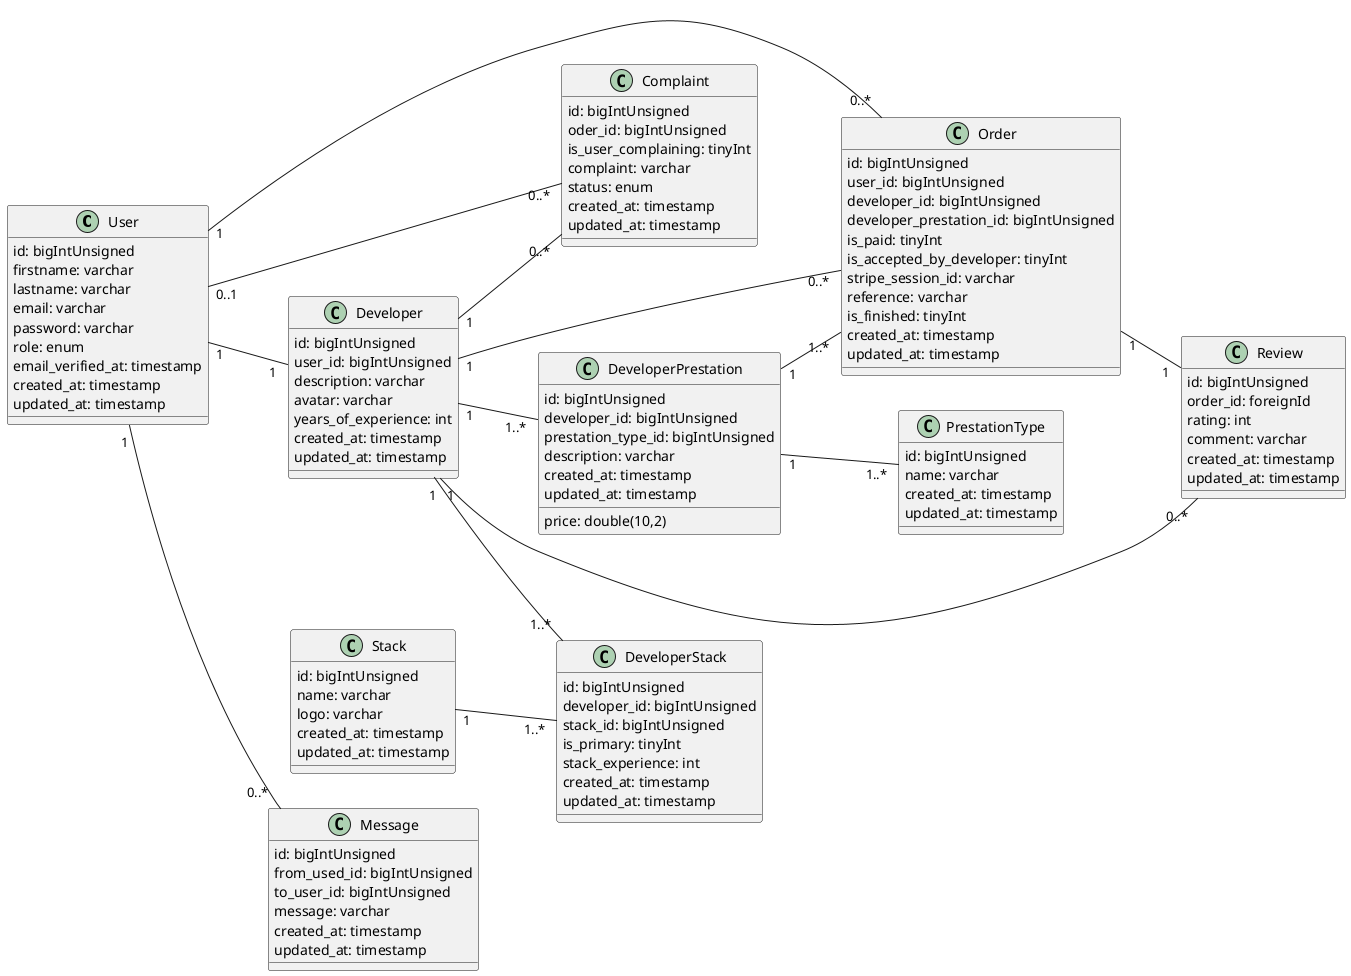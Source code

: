 @startuml Class
'change direction to not overlap with other classes
left to right direction


class User {
  id: bigIntUnsigned
  firstname: varchar
  lastname: varchar
  email: varchar
  password: varchar
  role: enum
  email_verified_at: timestamp
  created_at: timestamp
  updated_at: timestamp
}

class Developer {
  id: bigIntUnsigned
  user_id: bigIntUnsigned
  description: varchar
  avatar: varchar
  years_of_experience: int
  created_at: timestamp
  updated_at: timestamp
}

class PrestationType {
  id: bigIntUnsigned
  name: varchar
  created_at: timestamp
  updated_at: timestamp
}

class DeveloperPrestation {
  id: bigIntUnsigned
  developer_id: bigIntUnsigned
  prestation_type_id: bigIntUnsigned
  description: varchar
  price: double(10,2)
  created_at: timestamp
  updated_at: timestamp
}

class DeveloperStack {
  id: bigIntUnsigned
  developer_id: bigIntUnsigned
  stack_id: bigIntUnsigned
  is_primary: tinyInt
  stack_experience: int
  created_at: timestamp
  updated_at: timestamp
}

class Stack {
  id: bigIntUnsigned
  name: varchar
  logo: varchar
  created_at: timestamp
  updated_at: timestamp
}

class Order {
  id: bigIntUnsigned
  user_id: bigIntUnsigned
  developer_id: bigIntUnsigned
  developer_prestation_id: bigIntUnsigned
  is_paid: tinyInt
  is_accepted_by_developer: tinyInt
  stripe_session_id: varchar
  reference: varchar
  is_finished: tinyInt
  created_at: timestamp
  updated_at: timestamp
}

class Review {
  id: bigIntUnsigned
  order_id: foreignId
  rating: int
  comment: varchar
  created_at: timestamp
  updated_at: timestamp
}

class Message {
  id: bigIntUnsigned
  from_used_id: bigIntUnsigned
  to_user_id: bigIntUnsigned
  message: varchar
  created_at: timestamp
  updated_at: timestamp
}

class Complaint {
  id: bigIntUnsigned
  oder_id: bigIntUnsigned
  is_user_complaining: tinyInt
  complaint: varchar
  status: enum
  created_at: timestamp
  updated_at: timestamp
}

User "0..1 " -- "0..* " Complaint
User "1 " -- "0..* "Message
User "1 " -- "0..* " Order
User "1 " -- "1 " Developer

Developer "1 " -- "1..* "DeveloperStack
Developer "1 " -- "0..* " Order
Developer "1 "-- "0..* " Review
Developer "1 " -- "1..* " DeveloperPrestation
Developer "1 " -- "0..* " Complaint

DeveloperPrestation "1 " -- "1..* " PrestationType
DeveloperPrestation "1 " -- "1..* " Order

Stack "1 "-- "1..* " DeveloperStack

Order "1 " -- "1 " Review


@enduml
